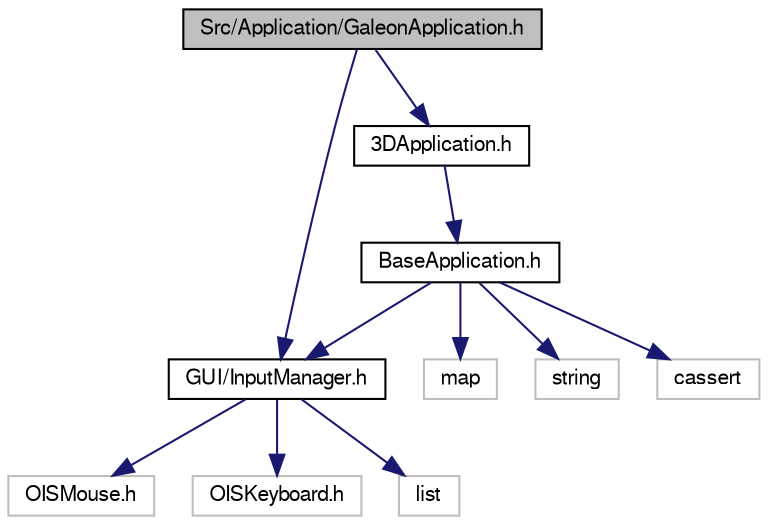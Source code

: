 digraph "Src/Application/GaleonApplication.h"
{
  edge [fontname="FreeSans",fontsize="10",labelfontname="FreeSans",labelfontsize="10"];
  node [fontname="FreeSans",fontsize="10",shape=record];
  Node1 [label="Src/Application/GaleonApplication.h",height=0.2,width=0.4,color="black", fillcolor="grey75", style="filled", fontcolor="black"];
  Node1 -> Node2 [color="midnightblue",fontsize="10",style="solid",fontname="FreeSans"];
  Node2 [label="3DApplication.h",height=0.2,width=0.4,color="black", fillcolor="white", style="filled",URL="$3_d_application_8h.html",tooltip="Contiene la declaración de la clase aplicacion para aplicaciones basadas en Ogre. ..."];
  Node2 -> Node3 [color="midnightblue",fontsize="10",style="solid",fontname="FreeSans"];
  Node3 [label="BaseApplication.h",height=0.2,width=0.4,color="black", fillcolor="white", style="filled",URL="$_base_application_8h.html",tooltip="Contiene la declaración de la clase aplicacion, que maneja la ejecución de todo el juego..."];
  Node3 -> Node4 [color="midnightblue",fontsize="10",style="solid",fontname="FreeSans"];
  Node4 [label="GUI/InputManager.h",height=0.2,width=0.4,color="black", fillcolor="white", style="filled",URL="$_input_manager_8h.html",tooltip="Contiene la declaración del gestor de periféricos de entrada así como las clases oyentes que deben ex..."];
  Node4 -> Node5 [color="midnightblue",fontsize="10",style="solid",fontname="FreeSans"];
  Node5 [label="OISMouse.h",height=0.2,width=0.4,color="grey75", fillcolor="white", style="filled"];
  Node4 -> Node6 [color="midnightblue",fontsize="10",style="solid",fontname="FreeSans"];
  Node6 [label="OISKeyboard.h",height=0.2,width=0.4,color="grey75", fillcolor="white", style="filled"];
  Node4 -> Node7 [color="midnightblue",fontsize="10",style="solid",fontname="FreeSans"];
  Node7 [label="list",height=0.2,width=0.4,color="grey75", fillcolor="white", style="filled"];
  Node3 -> Node8 [color="midnightblue",fontsize="10",style="solid",fontname="FreeSans"];
  Node8 [label="map",height=0.2,width=0.4,color="grey75", fillcolor="white", style="filled"];
  Node3 -> Node9 [color="midnightblue",fontsize="10",style="solid",fontname="FreeSans"];
  Node9 [label="string",height=0.2,width=0.4,color="grey75", fillcolor="white", style="filled"];
  Node3 -> Node10 [color="midnightblue",fontsize="10",style="solid",fontname="FreeSans"];
  Node10 [label="cassert",height=0.2,width=0.4,color="grey75", fillcolor="white", style="filled"];
  Node1 -> Node4 [color="midnightblue",fontsize="10",style="solid",fontname="FreeSans"];
}
